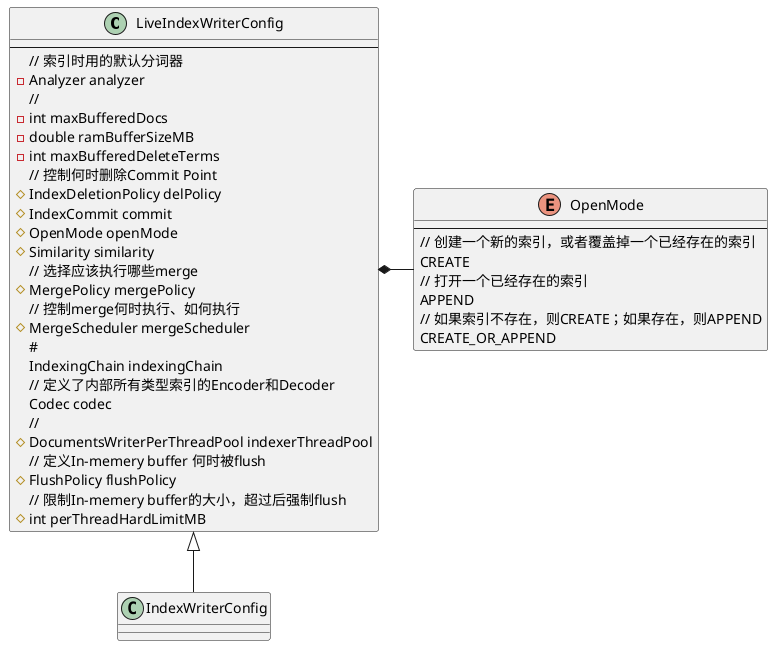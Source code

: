 @startuml

class LiveIndexWriterConfig{
    ---
    // 索引时用的默认分词器
    -Analyzer analyzer
    //
    -int maxBufferedDocs
    -double ramBufferSizeMB
    -int maxBufferedDeleteTerms
    // 控制何时删除Commit Point
    #IndexDeletionPolicy delPolicy
    #IndexCommit commit
    #OpenMode openMode
    #Similarity similarity
    // 选择应该执行哪些merge
    #MergePolicy mergePolicy
    // 控制merge何时执行、如何执行
    #MergeScheduler mergeScheduler
    #
    IndexingChain indexingChain
    // 定义了内部所有类型索引的Encoder和Decoder
    Codec codec
    //
    #DocumentsWriterPerThreadPool indexerThreadPool
    // 定义In-memery buffer 何时被flush
    #FlushPolicy flushPolicy
    // 限制In-memery buffer的大小，超过后强制flush
    #int perThreadHardLimitMB
}

class IndexWriterConfig extends LiveIndexWriterConfig{

}

enum OpenMode{
---
// 创建一个新的索引，或者覆盖掉一个已经存在的索引
CREATE
// 打开一个已经存在的索引
APPEND
// 如果索引不存在，则CREATE；如果存在，则APPEND
CREATE_OR_APPEND
}



LiveIndexWriterConfig *--right-- OpenMode
@enduml
